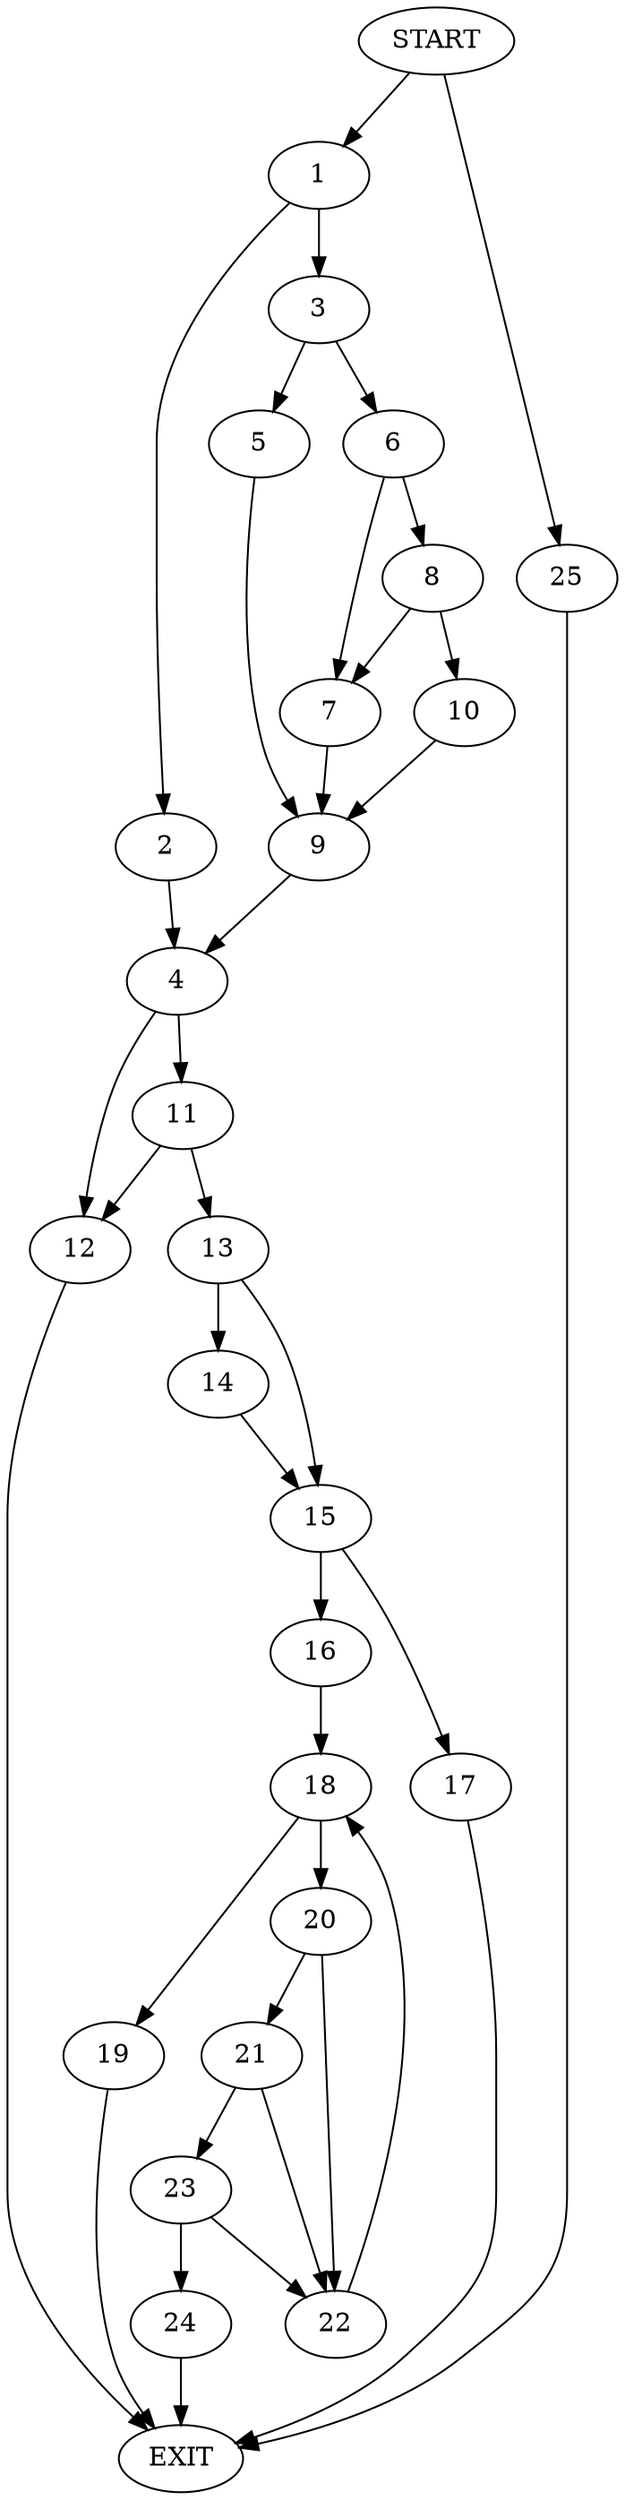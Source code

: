 digraph {
0 [label="START"]
26 [label="EXIT"]
0 -> 1
1 -> 2
1 -> 3
2 -> 4
3 -> 5
3 -> 6
6 -> 7
6 -> 8
5 -> 9
7 -> 9
8 -> 10
8 -> 7
10 -> 9
9 -> 4
4 -> 11
4 -> 12
11 -> 13
11 -> 12
12 -> 26
13 -> 14
13 -> 15
14 -> 15
15 -> 16
15 -> 17
16 -> 18
17 -> 26
18 -> 19
18 -> 20
20 -> 21
20 -> 22
19 -> 26
22 -> 18
21 -> 23
21 -> 22
23 -> 24
23 -> 22
24 -> 26
0 -> 25
25 -> 26
}
